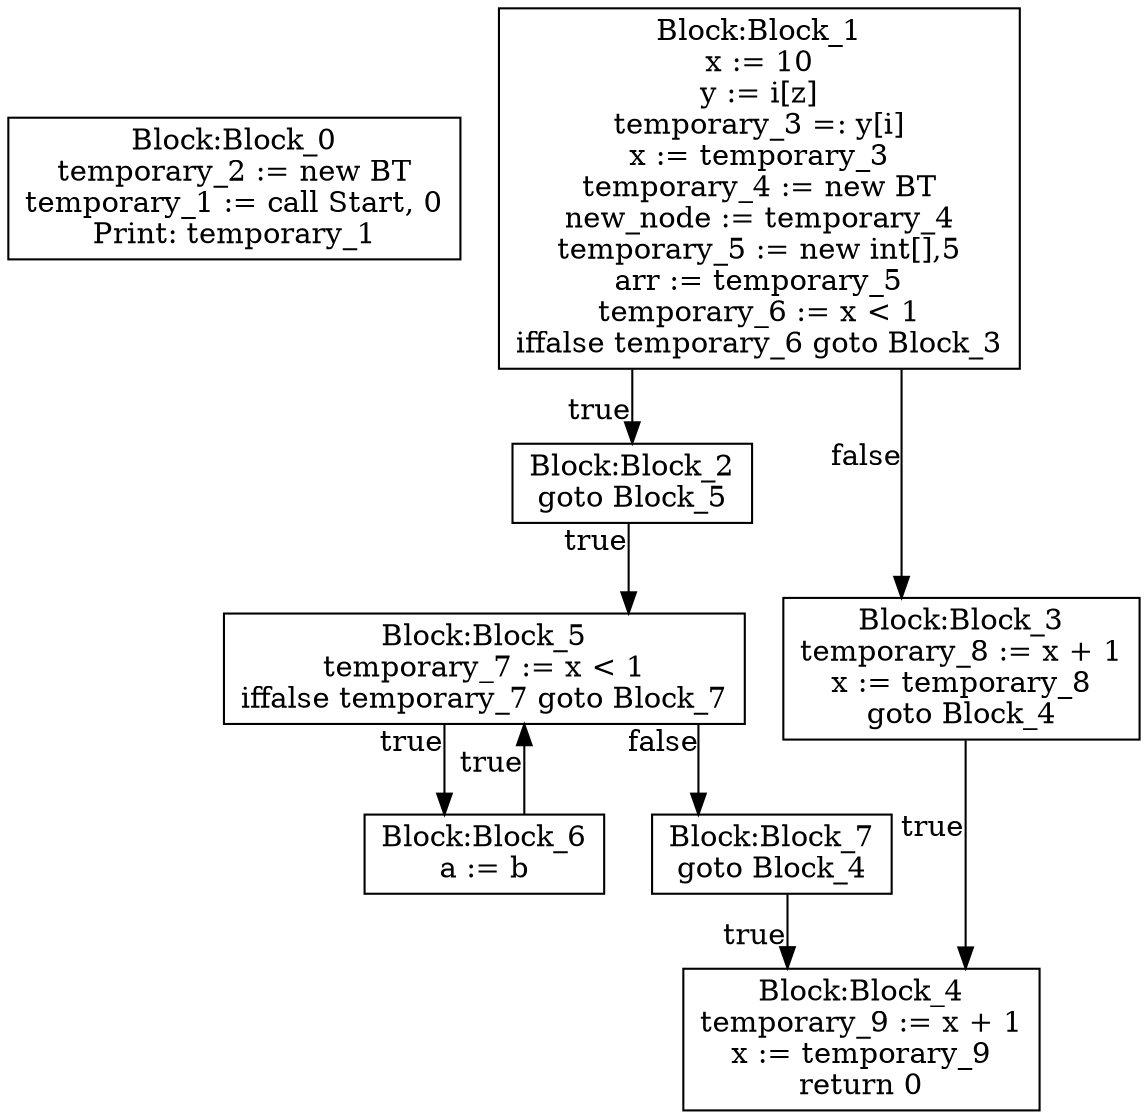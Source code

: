 digraph {
graph [ splines = ortho ]
	node [ shape = box ];
Block_0 [label="Block:Block_0
temporary_2 := new BT
temporary_1 := call Start, 0
Print: temporary_1"];
Block_1 [label="Block:Block_1
x := 10
y := i[z]
temporary_3 =: y[i]
x := temporary_3
temporary_4 := new BT
new_node := temporary_4
temporary_5 := new int[],5
arr := temporary_5
temporary_6 := x < 1
iffalse temporary_6 goto Block_3"];
Block_1 -> Block_2 [xlabel = "true"]
Block_2 [label="Block:Block_2
goto Block_5"];
Block_2 -> Block_5 [xlabel = "true"]
Block_5 [label="Block:Block_5
temporary_7 := x < 1
iffalse temporary_7 goto Block_7"];
Block_5 -> Block_6 [xlabel = "true"]
Block_6 [label="Block:Block_6
a := b"];
Block_6 -> Block_5 [xlabel = "true"]
Block_5 -> Block_7 [xlabel = "false"]
Block_7 [label="Block:Block_7
goto Block_4"];
Block_7 -> Block_4 [xlabel = "true"]
Block_4 [label="Block:Block_4
temporary_9 := x + 1
x := temporary_9
return 0"];
Block_1 -> Block_3 [xlabel = "false"]
Block_3 [label="Block:Block_3
temporary_8 := x + 1
x := temporary_8
goto Block_4"];
Block_3 -> Block_4 [xlabel = "true"]
}
